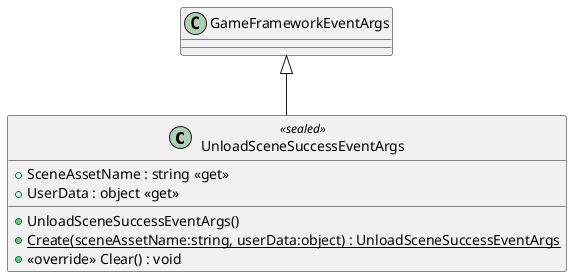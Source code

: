 @startuml
class UnloadSceneSuccessEventArgs <<sealed>> {
    + UnloadSceneSuccessEventArgs()
    + SceneAssetName : string <<get>>
    + UserData : object <<get>>
    + {static} Create(sceneAssetName:string, userData:object) : UnloadSceneSuccessEventArgs
    + <<override>> Clear() : void
}
GameFrameworkEventArgs <|-- UnloadSceneSuccessEventArgs
@enduml
